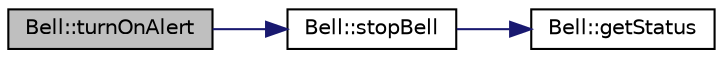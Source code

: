 digraph "Bell::turnOnAlert"
{
  edge [fontname="Helvetica",fontsize="10",labelfontname="Helvetica",labelfontsize="10"];
  node [fontname="Helvetica",fontsize="10",shape=record];
  rankdir="LR";
  Node20 [label="Bell::turnOnAlert",height=0.2,width=0.4,color="black", fillcolor="grey75", style="filled", fontcolor="black"];
  Node20 -> Node21 [color="midnightblue",fontsize="10",style="solid",fontname="Helvetica"];
  Node21 [label="Bell::stopBell",height=0.2,width=0.4,color="black", fillcolor="white", style="filled",URL="$class_bell.html#a3368b98d3e37fc99f425c386976816dc",tooltip="Silenciar sirene. "];
  Node21 -> Node22 [color="midnightblue",fontsize="10",style="solid",fontname="Helvetica"];
  Node22 [label="Bell::getStatus",height=0.2,width=0.4,color="black", fillcolor="white", style="filled",URL="$class_bell.html#a207c4a826a1ea7fa264ed72ce2da4547",tooltip="Get the Status object. "];
}
